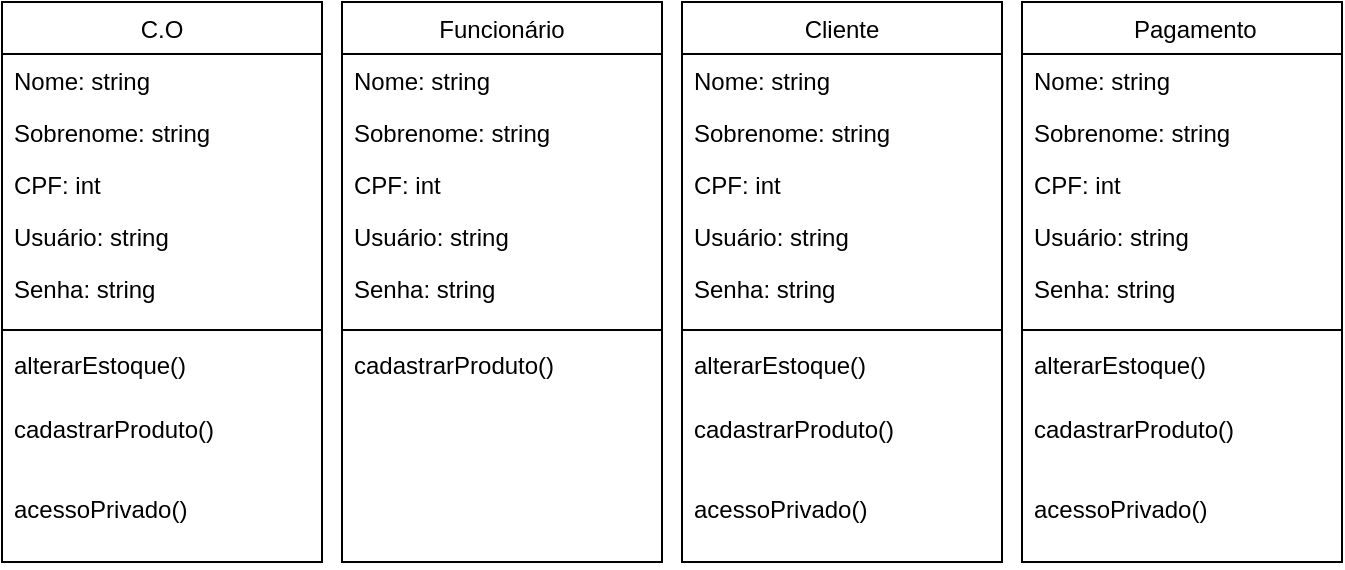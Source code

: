 <mxfile version="18.0.7" type="github">
  <diagram id="C5RBs43oDa-KdzZeNtuy" name="Page-1">
    <mxGraphModel dx="1382" dy="764" grid="1" gridSize="10" guides="1" tooltips="1" connect="1" arrows="1" fold="1" page="1" pageScale="1" pageWidth="827" pageHeight="1169" math="0" shadow="0">
      <root>
        <mxCell id="WIyWlLk6GJQsqaUBKTNV-0" />
        <mxCell id="WIyWlLk6GJQsqaUBKTNV-1" parent="WIyWlLk6GJQsqaUBKTNV-0" />
        <mxCell id="zkfFHV4jXpPFQw0GAbJ--17" value="C.O" style="swimlane;fontStyle=0;align=center;verticalAlign=top;childLayout=stackLayout;horizontal=1;startSize=26;horizontalStack=0;resizeParent=1;resizeLast=0;collapsible=1;marginBottom=0;rounded=0;shadow=0;strokeWidth=1;" parent="WIyWlLk6GJQsqaUBKTNV-1" vertex="1">
          <mxGeometry x="40" y="130" width="160" height="280" as="geometry">
            <mxRectangle x="550" y="140" width="160" height="26" as="alternateBounds" />
          </mxGeometry>
        </mxCell>
        <mxCell id="zkfFHV4jXpPFQw0GAbJ--18" value="Nome: string" style="text;align=left;verticalAlign=top;spacingLeft=4;spacingRight=4;overflow=hidden;rotatable=0;points=[[0,0.5],[1,0.5]];portConstraint=eastwest;" parent="zkfFHV4jXpPFQw0GAbJ--17" vertex="1">
          <mxGeometry y="26" width="160" height="26" as="geometry" />
        </mxCell>
        <mxCell id="zkfFHV4jXpPFQw0GAbJ--19" value="Sobrenome: string" style="text;align=left;verticalAlign=top;spacingLeft=4;spacingRight=4;overflow=hidden;rotatable=0;points=[[0,0.5],[1,0.5]];portConstraint=eastwest;rounded=0;shadow=0;html=0;" parent="zkfFHV4jXpPFQw0GAbJ--17" vertex="1">
          <mxGeometry y="52" width="160" height="26" as="geometry" />
        </mxCell>
        <mxCell id="zkfFHV4jXpPFQw0GAbJ--20" value="CPF: int" style="text;align=left;verticalAlign=top;spacingLeft=4;spacingRight=4;overflow=hidden;rotatable=0;points=[[0,0.5],[1,0.5]];portConstraint=eastwest;rounded=0;shadow=0;html=0;" parent="zkfFHV4jXpPFQw0GAbJ--17" vertex="1">
          <mxGeometry y="78" width="160" height="26" as="geometry" />
        </mxCell>
        <mxCell id="zkfFHV4jXpPFQw0GAbJ--21" value="Usuário: string" style="text;align=left;verticalAlign=top;spacingLeft=4;spacingRight=4;overflow=hidden;rotatable=0;points=[[0,0.5],[1,0.5]];portConstraint=eastwest;rounded=0;shadow=0;html=0;" parent="zkfFHV4jXpPFQw0GAbJ--17" vertex="1">
          <mxGeometry y="104" width="160" height="26" as="geometry" />
        </mxCell>
        <mxCell id="zkfFHV4jXpPFQw0GAbJ--22" value="Senha: string" style="text;align=left;verticalAlign=top;spacingLeft=4;spacingRight=4;overflow=hidden;rotatable=0;points=[[0,0.5],[1,0.5]];portConstraint=eastwest;rounded=0;shadow=0;html=0;" parent="zkfFHV4jXpPFQw0GAbJ--17" vertex="1">
          <mxGeometry y="130" width="160" height="30" as="geometry" />
        </mxCell>
        <mxCell id="zkfFHV4jXpPFQw0GAbJ--23" value="" style="line;html=1;strokeWidth=1;align=left;verticalAlign=middle;spacingTop=-1;spacingLeft=3;spacingRight=3;rotatable=0;labelPosition=right;points=[];portConstraint=eastwest;" parent="zkfFHV4jXpPFQw0GAbJ--17" vertex="1">
          <mxGeometry y="160" width="160" height="8" as="geometry" />
        </mxCell>
        <mxCell id="zkfFHV4jXpPFQw0GAbJ--24" value="alterarEstoque()" style="text;align=left;verticalAlign=top;spacingLeft=4;spacingRight=4;overflow=hidden;rotatable=0;points=[[0,0.5],[1,0.5]];portConstraint=eastwest;" parent="zkfFHV4jXpPFQw0GAbJ--17" vertex="1">
          <mxGeometry y="168" width="160" height="32" as="geometry" />
        </mxCell>
        <mxCell id="zkfFHV4jXpPFQw0GAbJ--25" value="cadastrarProduto()" style="text;align=left;verticalAlign=top;spacingLeft=4;spacingRight=4;overflow=hidden;rotatable=0;points=[[0,0.5],[1,0.5]];portConstraint=eastwest;" parent="zkfFHV4jXpPFQw0GAbJ--17" vertex="1">
          <mxGeometry y="200" width="160" height="40" as="geometry" />
        </mxCell>
        <mxCell id="rwZFa_71HnjCS05JqLrZ-27" value="acessoPrivado()" style="text;align=left;verticalAlign=top;spacingLeft=4;spacingRight=4;overflow=hidden;rotatable=0;points=[[0,0.5],[1,0.5]];portConstraint=eastwest;" vertex="1" parent="zkfFHV4jXpPFQw0GAbJ--17">
          <mxGeometry y="240" width="160" height="40" as="geometry" />
        </mxCell>
        <mxCell id="rwZFa_71HnjCS05JqLrZ-29" value="Funcionário" style="swimlane;fontStyle=0;align=center;verticalAlign=top;childLayout=stackLayout;horizontal=1;startSize=26;horizontalStack=0;resizeParent=1;resizeLast=0;collapsible=1;marginBottom=0;rounded=0;shadow=0;strokeWidth=1;" vertex="1" parent="WIyWlLk6GJQsqaUBKTNV-1">
          <mxGeometry x="210" y="130" width="160" height="280" as="geometry">
            <mxRectangle x="550" y="140" width="160" height="26" as="alternateBounds" />
          </mxGeometry>
        </mxCell>
        <mxCell id="rwZFa_71HnjCS05JqLrZ-30" value="Nome: string" style="text;align=left;verticalAlign=top;spacingLeft=4;spacingRight=4;overflow=hidden;rotatable=0;points=[[0,0.5],[1,0.5]];portConstraint=eastwest;" vertex="1" parent="rwZFa_71HnjCS05JqLrZ-29">
          <mxGeometry y="26" width="160" height="26" as="geometry" />
        </mxCell>
        <mxCell id="rwZFa_71HnjCS05JqLrZ-31" value="Sobrenome: string" style="text;align=left;verticalAlign=top;spacingLeft=4;spacingRight=4;overflow=hidden;rotatable=0;points=[[0,0.5],[1,0.5]];portConstraint=eastwest;rounded=0;shadow=0;html=0;" vertex="1" parent="rwZFa_71HnjCS05JqLrZ-29">
          <mxGeometry y="52" width="160" height="26" as="geometry" />
        </mxCell>
        <mxCell id="rwZFa_71HnjCS05JqLrZ-32" value="CPF: int" style="text;align=left;verticalAlign=top;spacingLeft=4;spacingRight=4;overflow=hidden;rotatable=0;points=[[0,0.5],[1,0.5]];portConstraint=eastwest;rounded=0;shadow=0;html=0;" vertex="1" parent="rwZFa_71HnjCS05JqLrZ-29">
          <mxGeometry y="78" width="160" height="26" as="geometry" />
        </mxCell>
        <mxCell id="rwZFa_71HnjCS05JqLrZ-33" value="Usuário: string" style="text;align=left;verticalAlign=top;spacingLeft=4;spacingRight=4;overflow=hidden;rotatable=0;points=[[0,0.5],[1,0.5]];portConstraint=eastwest;rounded=0;shadow=0;html=0;" vertex="1" parent="rwZFa_71HnjCS05JqLrZ-29">
          <mxGeometry y="104" width="160" height="26" as="geometry" />
        </mxCell>
        <mxCell id="rwZFa_71HnjCS05JqLrZ-34" value="Senha: string" style="text;align=left;verticalAlign=top;spacingLeft=4;spacingRight=4;overflow=hidden;rotatable=0;points=[[0,0.5],[1,0.5]];portConstraint=eastwest;rounded=0;shadow=0;html=0;" vertex="1" parent="rwZFa_71HnjCS05JqLrZ-29">
          <mxGeometry y="130" width="160" height="30" as="geometry" />
        </mxCell>
        <mxCell id="rwZFa_71HnjCS05JqLrZ-35" value="" style="line;html=1;strokeWidth=1;align=left;verticalAlign=middle;spacingTop=-1;spacingLeft=3;spacingRight=3;rotatable=0;labelPosition=right;points=[];portConstraint=eastwest;" vertex="1" parent="rwZFa_71HnjCS05JqLrZ-29">
          <mxGeometry y="160" width="160" height="8" as="geometry" />
        </mxCell>
        <mxCell id="rwZFa_71HnjCS05JqLrZ-37" value="cadastrarProduto()" style="text;align=left;verticalAlign=top;spacingLeft=4;spacingRight=4;overflow=hidden;rotatable=0;points=[[0,0.5],[1,0.5]];portConstraint=eastwest;" vertex="1" parent="rwZFa_71HnjCS05JqLrZ-29">
          <mxGeometry y="168" width="160" height="40" as="geometry" />
        </mxCell>
        <mxCell id="rwZFa_71HnjCS05JqLrZ-39" value="Cliente" style="swimlane;fontStyle=0;align=center;verticalAlign=top;childLayout=stackLayout;horizontal=1;startSize=26;horizontalStack=0;resizeParent=1;resizeLast=0;collapsible=1;marginBottom=0;rounded=0;shadow=0;strokeWidth=1;" vertex="1" parent="WIyWlLk6GJQsqaUBKTNV-1">
          <mxGeometry x="380" y="130" width="160" height="280" as="geometry">
            <mxRectangle x="550" y="140" width="160" height="26" as="alternateBounds" />
          </mxGeometry>
        </mxCell>
        <mxCell id="rwZFa_71HnjCS05JqLrZ-40" value="Nome: string" style="text;align=left;verticalAlign=top;spacingLeft=4;spacingRight=4;overflow=hidden;rotatable=0;points=[[0,0.5],[1,0.5]];portConstraint=eastwest;" vertex="1" parent="rwZFa_71HnjCS05JqLrZ-39">
          <mxGeometry y="26" width="160" height="26" as="geometry" />
        </mxCell>
        <mxCell id="rwZFa_71HnjCS05JqLrZ-41" value="Sobrenome: string" style="text;align=left;verticalAlign=top;spacingLeft=4;spacingRight=4;overflow=hidden;rotatable=0;points=[[0,0.5],[1,0.5]];portConstraint=eastwest;rounded=0;shadow=0;html=0;" vertex="1" parent="rwZFa_71HnjCS05JqLrZ-39">
          <mxGeometry y="52" width="160" height="26" as="geometry" />
        </mxCell>
        <mxCell id="rwZFa_71HnjCS05JqLrZ-42" value="CPF: int" style="text;align=left;verticalAlign=top;spacingLeft=4;spacingRight=4;overflow=hidden;rotatable=0;points=[[0,0.5],[1,0.5]];portConstraint=eastwest;rounded=0;shadow=0;html=0;" vertex="1" parent="rwZFa_71HnjCS05JqLrZ-39">
          <mxGeometry y="78" width="160" height="26" as="geometry" />
        </mxCell>
        <mxCell id="rwZFa_71HnjCS05JqLrZ-43" value="Usuário: string" style="text;align=left;verticalAlign=top;spacingLeft=4;spacingRight=4;overflow=hidden;rotatable=0;points=[[0,0.5],[1,0.5]];portConstraint=eastwest;rounded=0;shadow=0;html=0;" vertex="1" parent="rwZFa_71HnjCS05JqLrZ-39">
          <mxGeometry y="104" width="160" height="26" as="geometry" />
        </mxCell>
        <mxCell id="rwZFa_71HnjCS05JqLrZ-44" value="Senha: string" style="text;align=left;verticalAlign=top;spacingLeft=4;spacingRight=4;overflow=hidden;rotatable=0;points=[[0,0.5],[1,0.5]];portConstraint=eastwest;rounded=0;shadow=0;html=0;" vertex="1" parent="rwZFa_71HnjCS05JqLrZ-39">
          <mxGeometry y="130" width="160" height="30" as="geometry" />
        </mxCell>
        <mxCell id="rwZFa_71HnjCS05JqLrZ-45" value="" style="line;html=1;strokeWidth=1;align=left;verticalAlign=middle;spacingTop=-1;spacingLeft=3;spacingRight=3;rotatable=0;labelPosition=right;points=[];portConstraint=eastwest;" vertex="1" parent="rwZFa_71HnjCS05JqLrZ-39">
          <mxGeometry y="160" width="160" height="8" as="geometry" />
        </mxCell>
        <mxCell id="rwZFa_71HnjCS05JqLrZ-46" value="alterarEstoque()" style="text;align=left;verticalAlign=top;spacingLeft=4;spacingRight=4;overflow=hidden;rotatable=0;points=[[0,0.5],[1,0.5]];portConstraint=eastwest;" vertex="1" parent="rwZFa_71HnjCS05JqLrZ-39">
          <mxGeometry y="168" width="160" height="32" as="geometry" />
        </mxCell>
        <mxCell id="rwZFa_71HnjCS05JqLrZ-47" value="cadastrarProduto()" style="text;align=left;verticalAlign=top;spacingLeft=4;spacingRight=4;overflow=hidden;rotatable=0;points=[[0,0.5],[1,0.5]];portConstraint=eastwest;" vertex="1" parent="rwZFa_71HnjCS05JqLrZ-39">
          <mxGeometry y="200" width="160" height="40" as="geometry" />
        </mxCell>
        <mxCell id="rwZFa_71HnjCS05JqLrZ-48" value="acessoPrivado()" style="text;align=left;verticalAlign=top;spacingLeft=4;spacingRight=4;overflow=hidden;rotatable=0;points=[[0,0.5],[1,0.5]];portConstraint=eastwest;" vertex="1" parent="rwZFa_71HnjCS05JqLrZ-39">
          <mxGeometry y="240" width="160" height="40" as="geometry" />
        </mxCell>
        <mxCell id="rwZFa_71HnjCS05JqLrZ-49" value="    Pagamento" style="swimlane;fontStyle=0;align=center;verticalAlign=top;childLayout=stackLayout;horizontal=1;startSize=26;horizontalStack=0;resizeParent=1;resizeLast=0;collapsible=1;marginBottom=0;rounded=0;shadow=0;strokeWidth=1;" vertex="1" parent="WIyWlLk6GJQsqaUBKTNV-1">
          <mxGeometry x="550" y="130" width="160" height="280" as="geometry">
            <mxRectangle x="550" y="140" width="160" height="26" as="alternateBounds" />
          </mxGeometry>
        </mxCell>
        <mxCell id="rwZFa_71HnjCS05JqLrZ-50" value="Nome: string" style="text;align=left;verticalAlign=top;spacingLeft=4;spacingRight=4;overflow=hidden;rotatable=0;points=[[0,0.5],[1,0.5]];portConstraint=eastwest;" vertex="1" parent="rwZFa_71HnjCS05JqLrZ-49">
          <mxGeometry y="26" width="160" height="26" as="geometry" />
        </mxCell>
        <mxCell id="rwZFa_71HnjCS05JqLrZ-51" value="Sobrenome: string" style="text;align=left;verticalAlign=top;spacingLeft=4;spacingRight=4;overflow=hidden;rotatable=0;points=[[0,0.5],[1,0.5]];portConstraint=eastwest;rounded=0;shadow=0;html=0;" vertex="1" parent="rwZFa_71HnjCS05JqLrZ-49">
          <mxGeometry y="52" width="160" height="26" as="geometry" />
        </mxCell>
        <mxCell id="rwZFa_71HnjCS05JqLrZ-52" value="CPF: int" style="text;align=left;verticalAlign=top;spacingLeft=4;spacingRight=4;overflow=hidden;rotatable=0;points=[[0,0.5],[1,0.5]];portConstraint=eastwest;rounded=0;shadow=0;html=0;" vertex="1" parent="rwZFa_71HnjCS05JqLrZ-49">
          <mxGeometry y="78" width="160" height="26" as="geometry" />
        </mxCell>
        <mxCell id="rwZFa_71HnjCS05JqLrZ-53" value="Usuário: string" style="text;align=left;verticalAlign=top;spacingLeft=4;spacingRight=4;overflow=hidden;rotatable=0;points=[[0,0.5],[1,0.5]];portConstraint=eastwest;rounded=0;shadow=0;html=0;" vertex="1" parent="rwZFa_71HnjCS05JqLrZ-49">
          <mxGeometry y="104" width="160" height="26" as="geometry" />
        </mxCell>
        <mxCell id="rwZFa_71HnjCS05JqLrZ-54" value="Senha: string" style="text;align=left;verticalAlign=top;spacingLeft=4;spacingRight=4;overflow=hidden;rotatable=0;points=[[0,0.5],[1,0.5]];portConstraint=eastwest;rounded=0;shadow=0;html=0;" vertex="1" parent="rwZFa_71HnjCS05JqLrZ-49">
          <mxGeometry y="130" width="160" height="30" as="geometry" />
        </mxCell>
        <mxCell id="rwZFa_71HnjCS05JqLrZ-55" value="" style="line;html=1;strokeWidth=1;align=left;verticalAlign=middle;spacingTop=-1;spacingLeft=3;spacingRight=3;rotatable=0;labelPosition=right;points=[];portConstraint=eastwest;" vertex="1" parent="rwZFa_71HnjCS05JqLrZ-49">
          <mxGeometry y="160" width="160" height="8" as="geometry" />
        </mxCell>
        <mxCell id="rwZFa_71HnjCS05JqLrZ-56" value="alterarEstoque()" style="text;align=left;verticalAlign=top;spacingLeft=4;spacingRight=4;overflow=hidden;rotatable=0;points=[[0,0.5],[1,0.5]];portConstraint=eastwest;" vertex="1" parent="rwZFa_71HnjCS05JqLrZ-49">
          <mxGeometry y="168" width="160" height="32" as="geometry" />
        </mxCell>
        <mxCell id="rwZFa_71HnjCS05JqLrZ-57" value="cadastrarProduto()" style="text;align=left;verticalAlign=top;spacingLeft=4;spacingRight=4;overflow=hidden;rotatable=0;points=[[0,0.5],[1,0.5]];portConstraint=eastwest;" vertex="1" parent="rwZFa_71HnjCS05JqLrZ-49">
          <mxGeometry y="200" width="160" height="40" as="geometry" />
        </mxCell>
        <mxCell id="rwZFa_71HnjCS05JqLrZ-58" value="acessoPrivado()" style="text;align=left;verticalAlign=top;spacingLeft=4;spacingRight=4;overflow=hidden;rotatable=0;points=[[0,0.5],[1,0.5]];portConstraint=eastwest;" vertex="1" parent="rwZFa_71HnjCS05JqLrZ-49">
          <mxGeometry y="240" width="160" height="40" as="geometry" />
        </mxCell>
      </root>
    </mxGraphModel>
  </diagram>
</mxfile>
